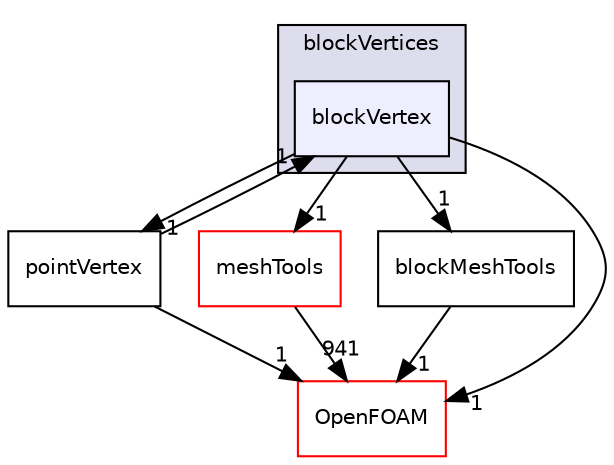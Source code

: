 digraph "src/mesh/blockMesh/blockVertices/blockVertex" {
  bgcolor=transparent;
  compound=true
  node [ fontsize="10", fontname="Helvetica"];
  edge [ labelfontsize="10", labelfontname="Helvetica"];
  subgraph clusterdir_93895511c18a9f0db9f27c0c000f3eac {
    graph [ bgcolor="#ddddee", pencolor="black", label="blockVertices" fontname="Helvetica", fontsize="10", URL="dir_93895511c18a9f0db9f27c0c000f3eac.html"]
  dir_f1c277745639e686b363044bcd5bb9a3 [shape=box, label="blockVertex", style="filled", fillcolor="#eeeeff", pencolor="black", URL="dir_f1c277745639e686b363044bcd5bb9a3.html"];
  }
  dir_df4adc4054a821e3ef958209b5cb18c8 [shape=box label="pointVertex" URL="dir_df4adc4054a821e3ef958209b5cb18c8.html"];
  dir_ae30ad0bef50cf391b24c614251bb9fd [shape=box label="meshTools" color="red" URL="dir_ae30ad0bef50cf391b24c614251bb9fd.html"];
  dir_934fd699d4e73509f5b745cbde9009c9 [shape=box label="blockMeshTools" URL="dir_934fd699d4e73509f5b745cbde9009c9.html"];
  dir_c5473ff19b20e6ec4dfe5c310b3778a8 [shape=box label="OpenFOAM" color="red" URL="dir_c5473ff19b20e6ec4dfe5c310b3778a8.html"];
  dir_df4adc4054a821e3ef958209b5cb18c8->dir_f1c277745639e686b363044bcd5bb9a3 [headlabel="1", labeldistance=1.5 headhref="dir_001919_001917.html"];
  dir_df4adc4054a821e3ef958209b5cb18c8->dir_c5473ff19b20e6ec4dfe5c310b3778a8 [headlabel="1", labeldistance=1.5 headhref="dir_001919_002151.html"];
  dir_ae30ad0bef50cf391b24c614251bb9fd->dir_c5473ff19b20e6ec4dfe5c310b3778a8 [headlabel="941", labeldistance=1.5 headhref="dir_001949_002151.html"];
  dir_f1c277745639e686b363044bcd5bb9a3->dir_df4adc4054a821e3ef958209b5cb18c8 [headlabel="1", labeldistance=1.5 headhref="dir_001917_001919.html"];
  dir_f1c277745639e686b363044bcd5bb9a3->dir_ae30ad0bef50cf391b24c614251bb9fd [headlabel="1", labeldistance=1.5 headhref="dir_001917_001949.html"];
  dir_f1c277745639e686b363044bcd5bb9a3->dir_934fd699d4e73509f5b745cbde9009c9 [headlabel="1", labeldistance=1.5 headhref="dir_001917_001912.html"];
  dir_f1c277745639e686b363044bcd5bb9a3->dir_c5473ff19b20e6ec4dfe5c310b3778a8 [headlabel="1", labeldistance=1.5 headhref="dir_001917_002151.html"];
  dir_934fd699d4e73509f5b745cbde9009c9->dir_c5473ff19b20e6ec4dfe5c310b3778a8 [headlabel="1", labeldistance=1.5 headhref="dir_001912_002151.html"];
}

